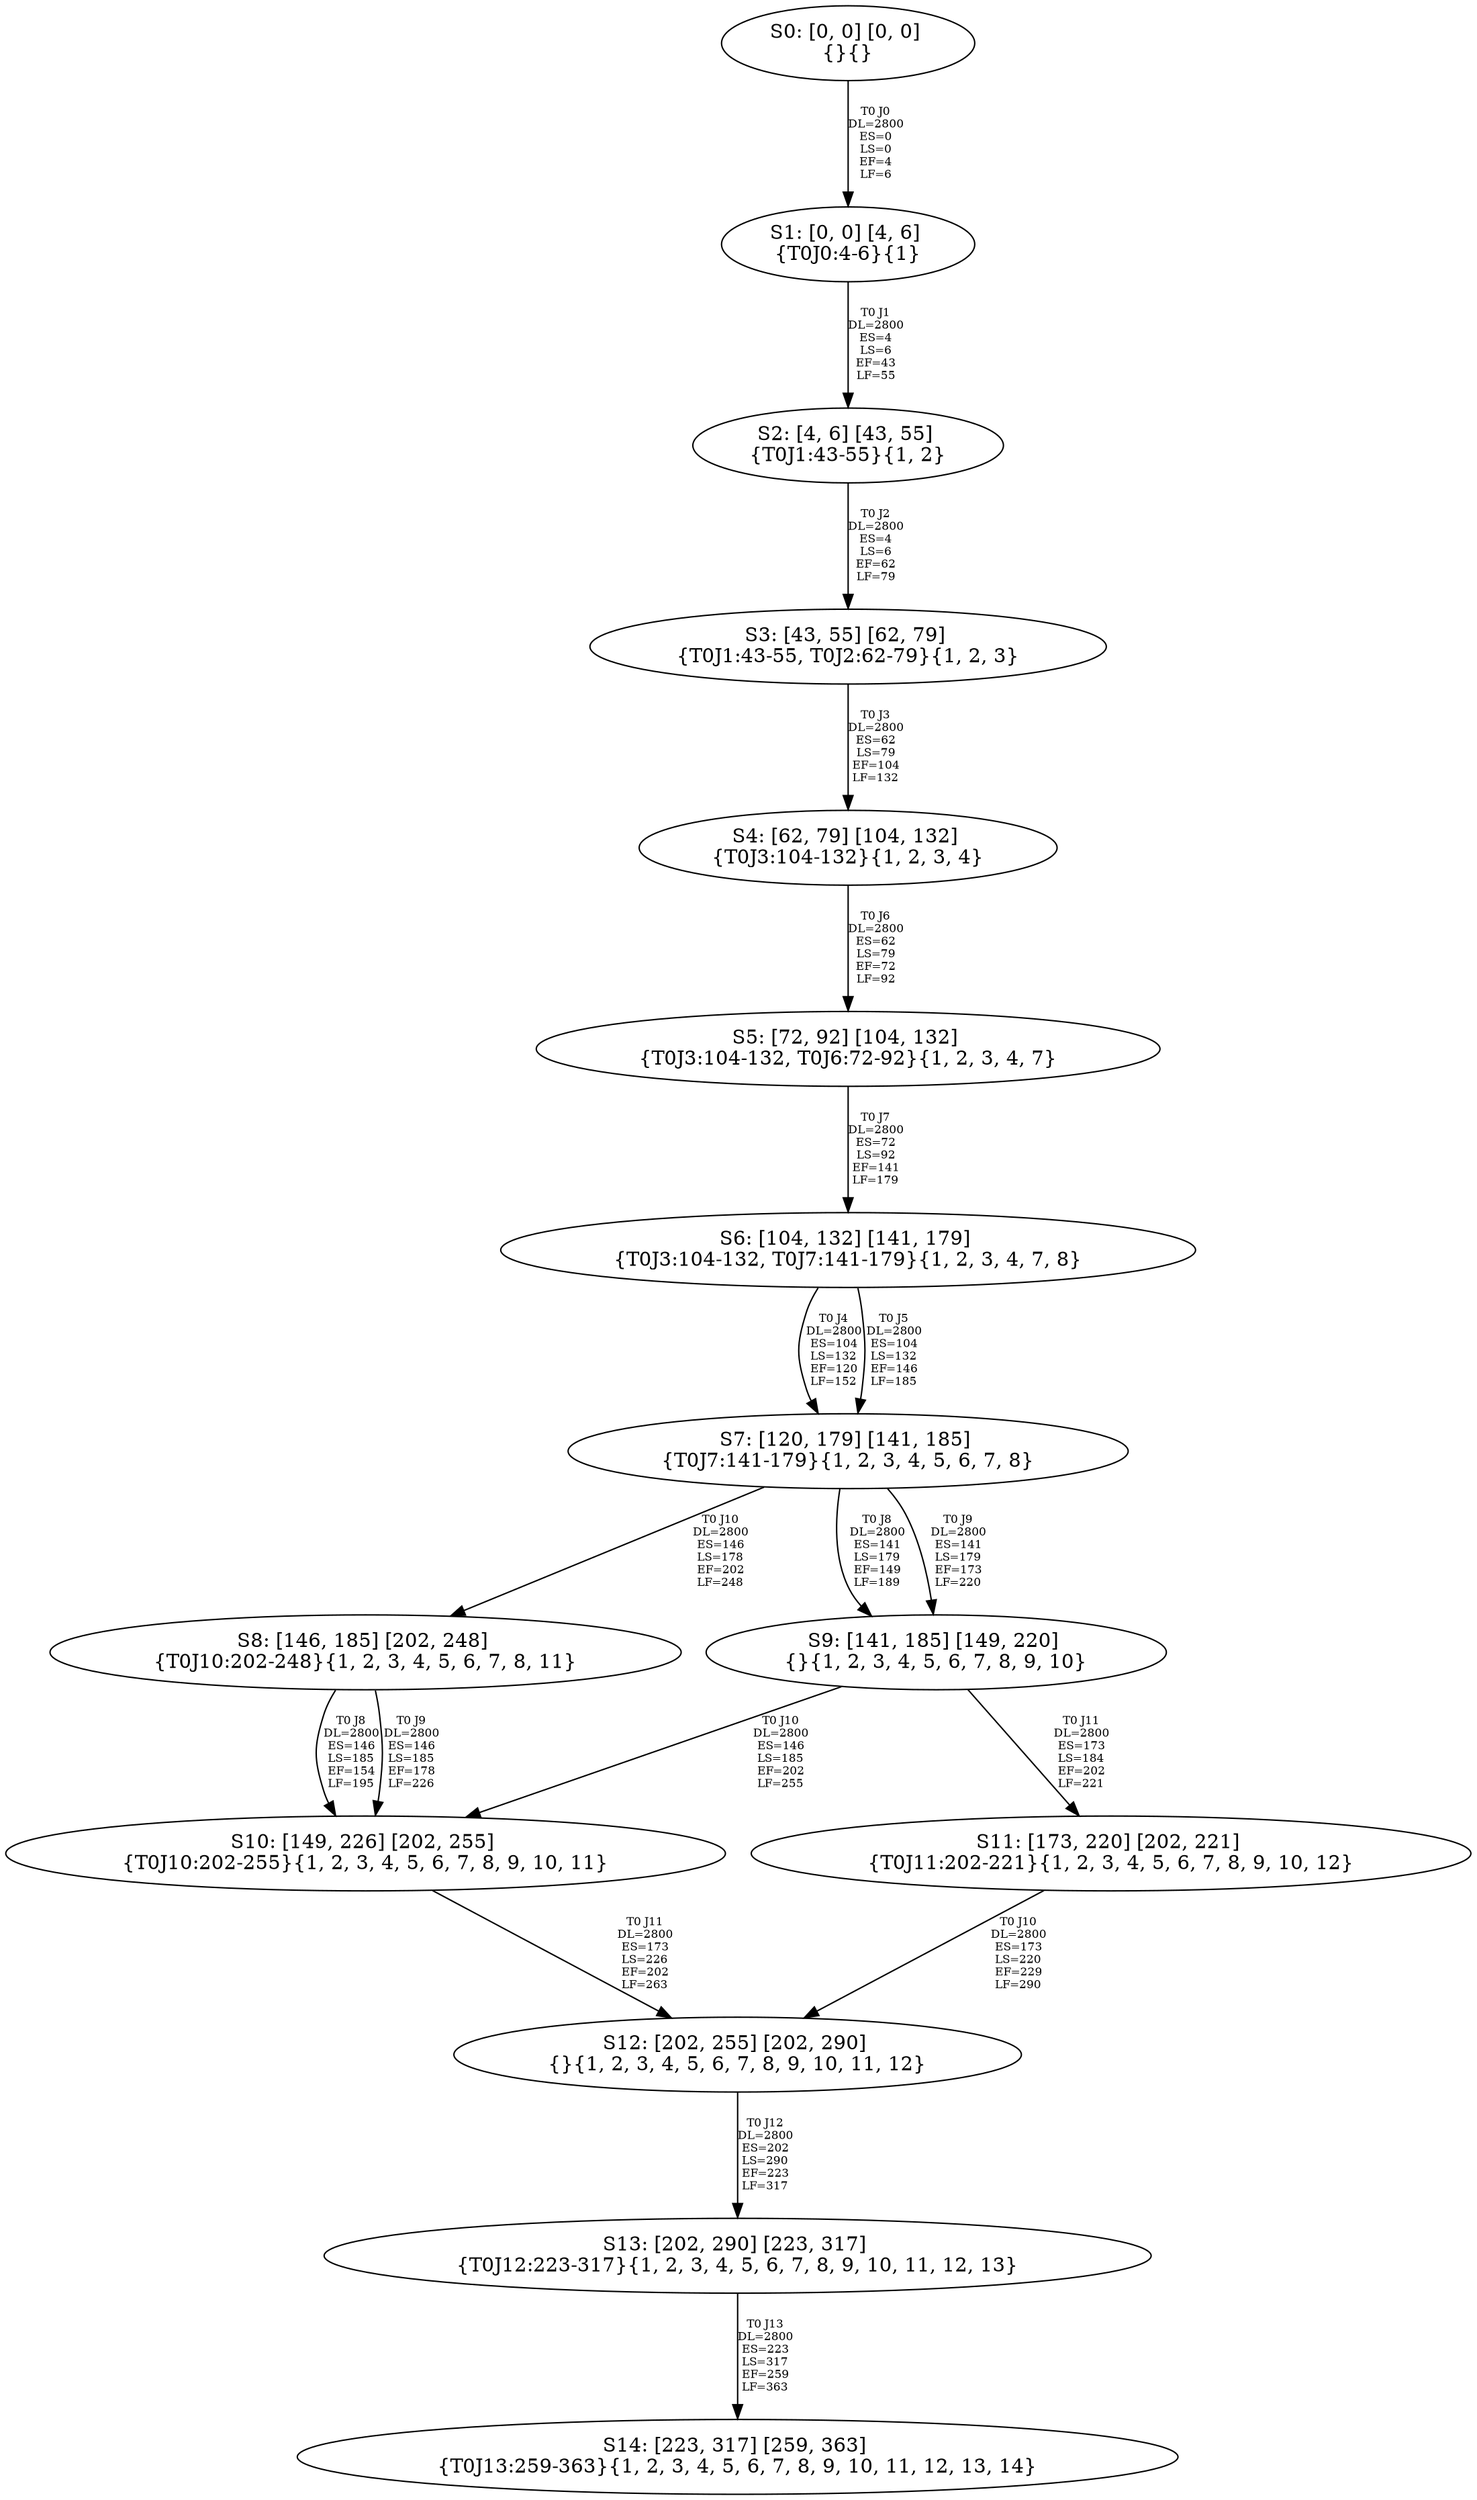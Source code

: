 digraph {
	S0[label="S0: [0, 0] [0, 0] \n{}{}"];
	S1[label="S1: [0, 0] [4, 6] \n{T0J0:4-6}{1}"];
	S2[label="S2: [4, 6] [43, 55] \n{T0J1:43-55}{1, 2}"];
	S3[label="S3: [43, 55] [62, 79] \n{T0J1:43-55, T0J2:62-79}{1, 2, 3}"];
	S4[label="S4: [62, 79] [104, 132] \n{T0J3:104-132}{1, 2, 3, 4}"];
	S5[label="S5: [72, 92] [104, 132] \n{T0J3:104-132, T0J6:72-92}{1, 2, 3, 4, 7}"];
	S6[label="S6: [104, 132] [141, 179] \n{T0J3:104-132, T0J7:141-179}{1, 2, 3, 4, 7, 8}"];
	S7[label="S7: [120, 179] [141, 185] \n{T0J7:141-179}{1, 2, 3, 4, 5, 6, 7, 8}"];
	S8[label="S8: [146, 185] [202, 248] \n{T0J10:202-248}{1, 2, 3, 4, 5, 6, 7, 8, 11}"];
	S9[label="S9: [141, 185] [149, 220] \n{}{1, 2, 3, 4, 5, 6, 7, 8, 9, 10}"];
	S10[label="S10: [149, 226] [202, 255] \n{T0J10:202-255}{1, 2, 3, 4, 5, 6, 7, 8, 9, 10, 11}"];
	S11[label="S11: [173, 220] [202, 221] \n{T0J11:202-221}{1, 2, 3, 4, 5, 6, 7, 8, 9, 10, 12}"];
	S12[label="S12: [202, 255] [202, 290] \n{}{1, 2, 3, 4, 5, 6, 7, 8, 9, 10, 11, 12}"];
	S13[label="S13: [202, 290] [223, 317] \n{T0J12:223-317}{1, 2, 3, 4, 5, 6, 7, 8, 9, 10, 11, 12, 13}"];
	S14[label="S14: [223, 317] [259, 363] \n{T0J13:259-363}{1, 2, 3, 4, 5, 6, 7, 8, 9, 10, 11, 12, 13, 14}"];
	S0 -> S1[label="T0 J0\nDL=2800\nES=0\nLS=0\nEF=4\nLF=6",fontsize=8];
	S1 -> S2[label="T0 J1\nDL=2800\nES=4\nLS=6\nEF=43\nLF=55",fontsize=8];
	S2 -> S3[label="T0 J2\nDL=2800\nES=4\nLS=6\nEF=62\nLF=79",fontsize=8];
	S3 -> S4[label="T0 J3\nDL=2800\nES=62\nLS=79\nEF=104\nLF=132",fontsize=8];
	S4 -> S5[label="T0 J6\nDL=2800\nES=62\nLS=79\nEF=72\nLF=92",fontsize=8];
	S5 -> S6[label="T0 J7\nDL=2800\nES=72\nLS=92\nEF=141\nLF=179",fontsize=8];
	S6 -> S7[label="T0 J4\nDL=2800\nES=104\nLS=132\nEF=120\nLF=152",fontsize=8];
	S6 -> S7[label="T0 J5\nDL=2800\nES=104\nLS=132\nEF=146\nLF=185",fontsize=8];
	S7 -> S9[label="T0 J8\nDL=2800\nES=141\nLS=179\nEF=149\nLF=189",fontsize=8];
	S7 -> S9[label="T0 J9\nDL=2800\nES=141\nLS=179\nEF=173\nLF=220",fontsize=8];
	S7 -> S8[label="T0 J10\nDL=2800\nES=146\nLS=178\nEF=202\nLF=248",fontsize=8];
	S8 -> S10[label="T0 J8\nDL=2800\nES=146\nLS=185\nEF=154\nLF=195",fontsize=8];
	S8 -> S10[label="T0 J9\nDL=2800\nES=146\nLS=185\nEF=178\nLF=226",fontsize=8];
	S9 -> S10[label="T0 J10\nDL=2800\nES=146\nLS=185\nEF=202\nLF=255",fontsize=8];
	S9 -> S11[label="T0 J11\nDL=2800\nES=173\nLS=184\nEF=202\nLF=221",fontsize=8];
	S10 -> S12[label="T0 J11\nDL=2800\nES=173\nLS=226\nEF=202\nLF=263",fontsize=8];
	S11 -> S12[label="T0 J10\nDL=2800\nES=173\nLS=220\nEF=229\nLF=290",fontsize=8];
	S12 -> S13[label="T0 J12\nDL=2800\nES=202\nLS=290\nEF=223\nLF=317",fontsize=8];
	S13 -> S14[label="T0 J13\nDL=2800\nES=223\nLS=317\nEF=259\nLF=363",fontsize=8];
}
